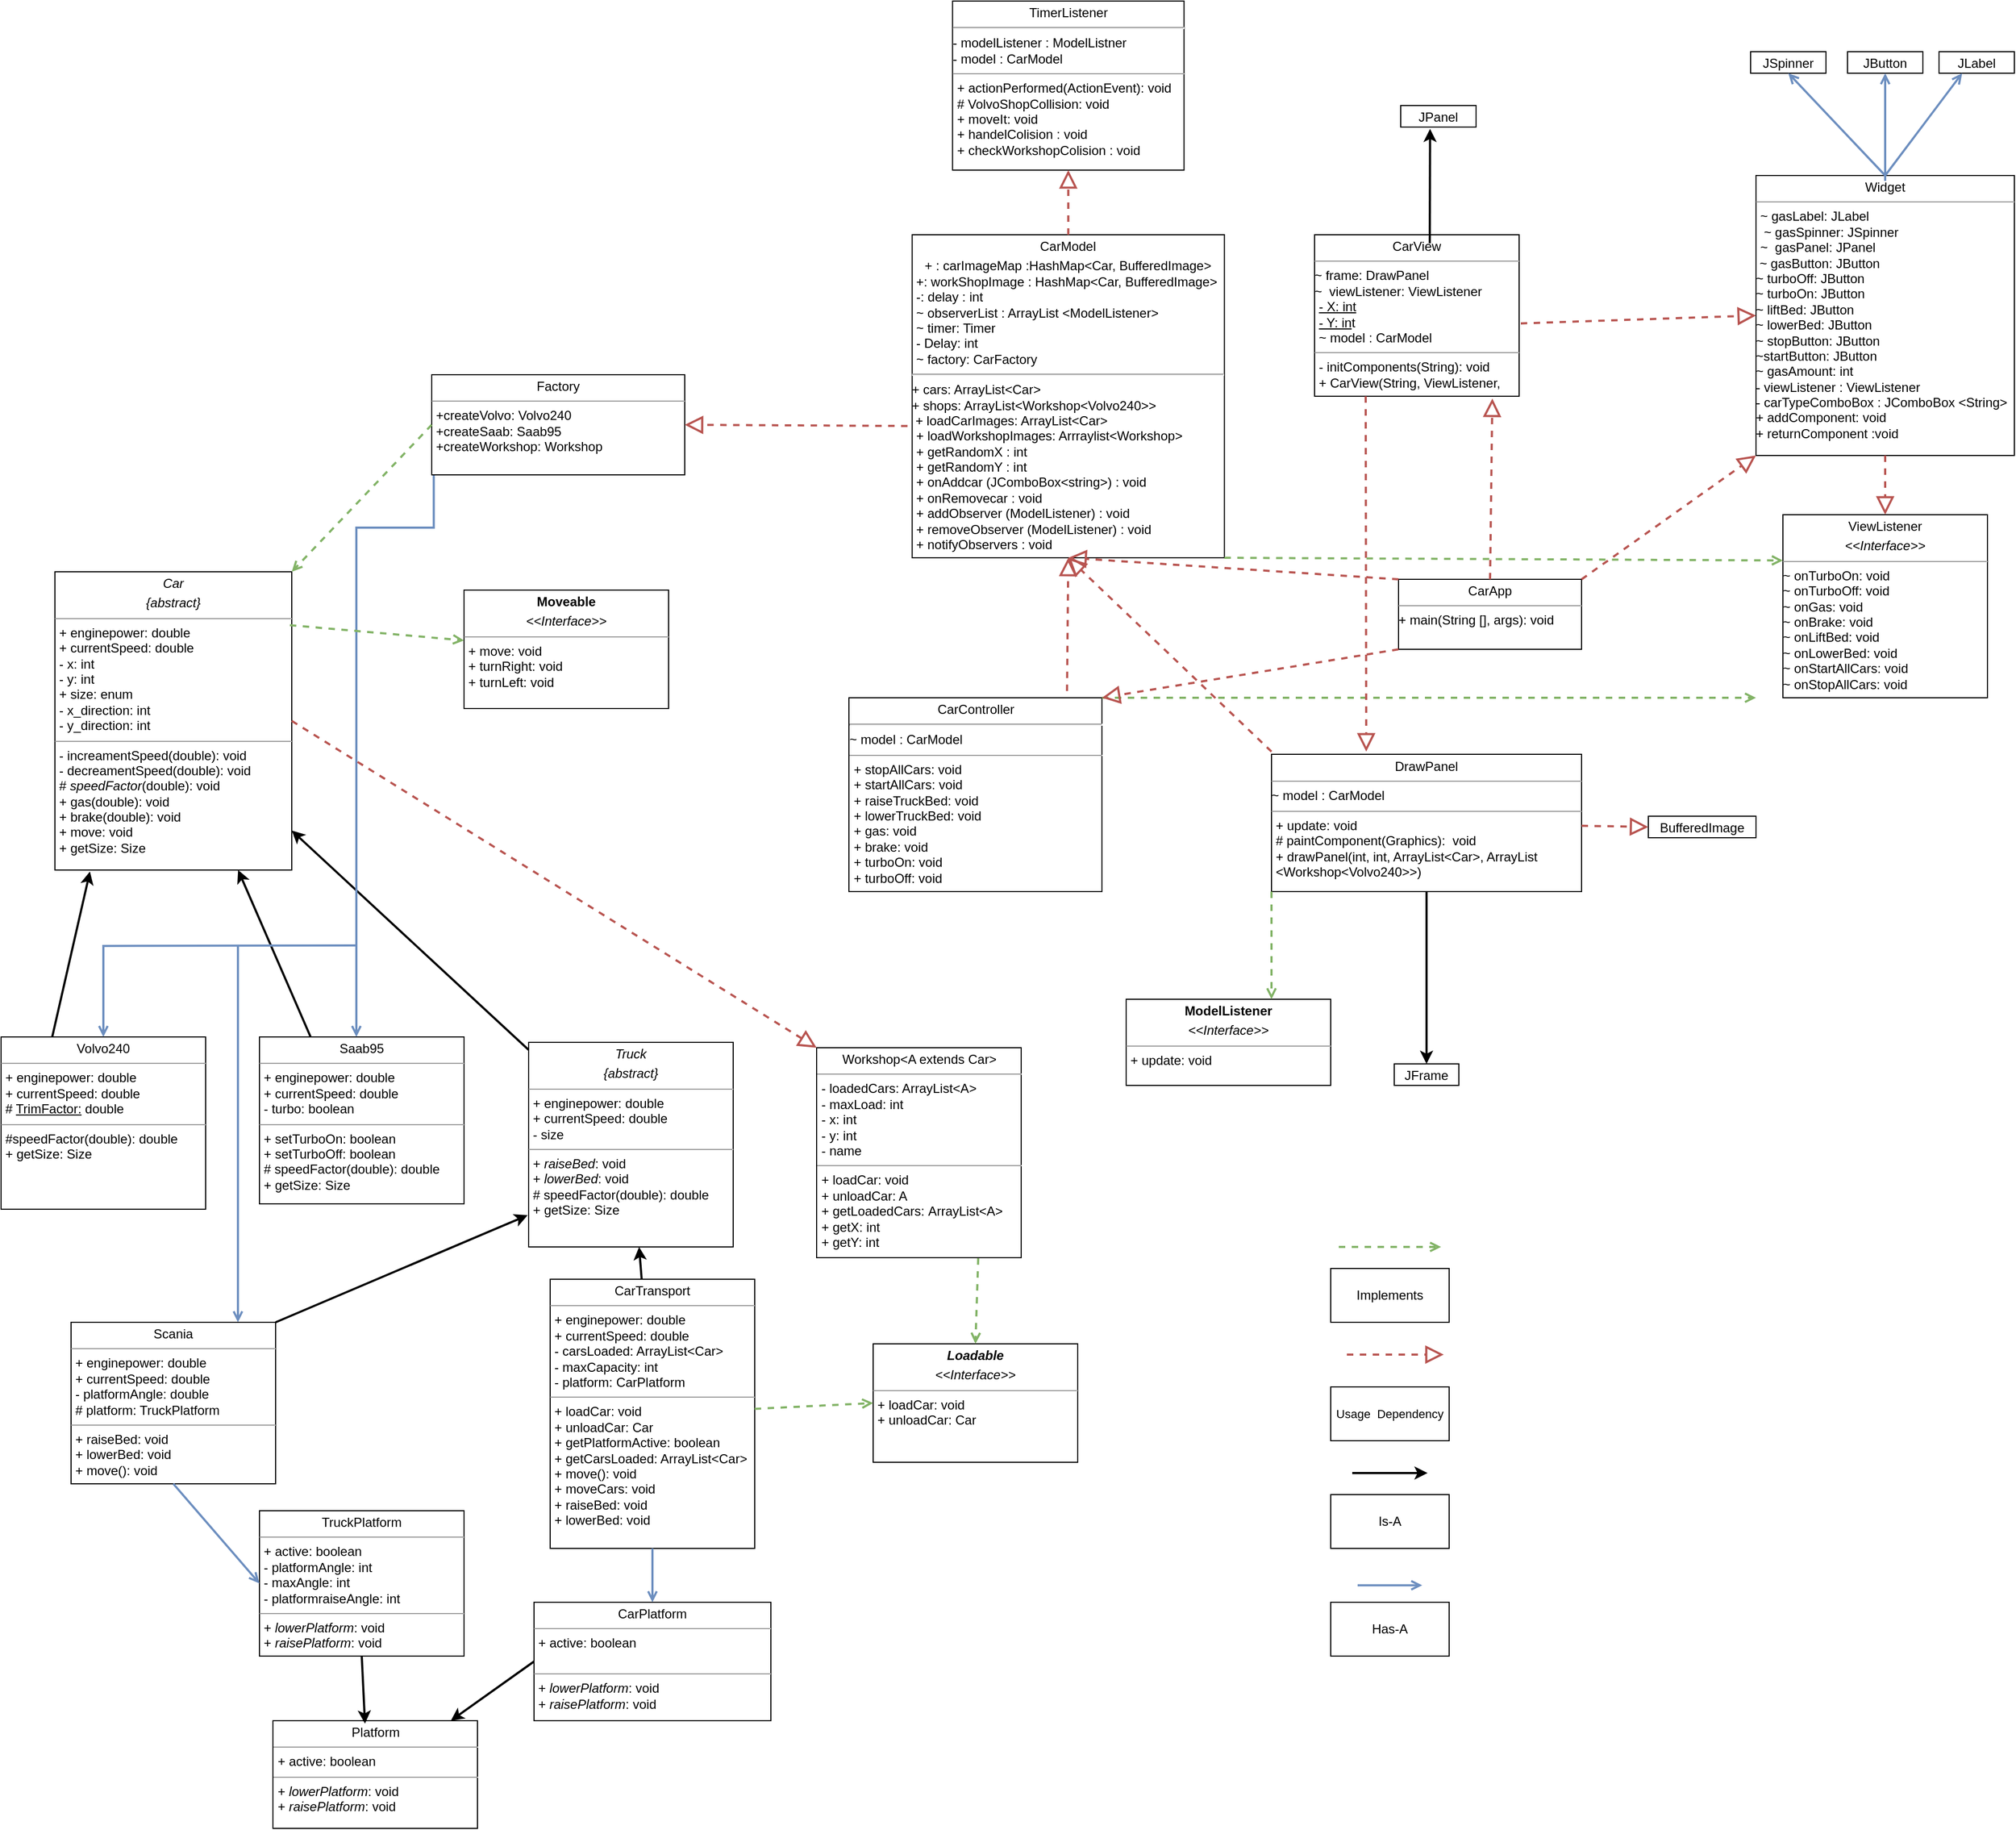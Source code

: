 <mxfile version="23.1.6" type="google">
  <diagram name="Page-1" id="c4acf3e9-155e-7222-9cf6-157b1a14988f">
    <mxGraphModel grid="1" page="1" gridSize="10" guides="1" tooltips="1" connect="1" arrows="1" fold="1" pageScale="1" pageWidth="850" pageHeight="1100" background="none" math="0" shadow="0">
      <root>
        <mxCell id="0" />
        <mxCell id="1" parent="0" />
        <mxCell id="5d2195bd80daf111-36" style="edgeStyle=orthogonalEdgeStyle;rounded=0;html=1;dashed=1;labelBackgroundColor=none;startFill=0;endArrow=open;endFill=0;endSize=10;fontFamily=Verdana;fontSize=10;" edge="1" parent="1">
          <mxGeometry relative="1" as="geometry">
            <Array as="points">
              <mxPoint x="550" y="520" />
            </Array>
            <mxPoint x="490" y="520" as="targetPoint" />
          </mxGeometry>
        </mxCell>
        <mxCell id="5d2195bd80daf111-15" value="&lt;p style=&quot;margin:0px;margin-top:4px;text-align:center;&quot;&gt;&lt;i style=&quot;border-color: var(--border-color);&quot;&gt;&lt;b style=&quot;border-color: var(--border-color);&quot;&gt;Loadable&lt;/b&gt;&lt;/i&gt;&lt;i&gt;&lt;br&gt;&lt;/i&gt;&lt;/p&gt;&lt;p style=&quot;margin:0px;margin-top:4px;text-align:center;&quot;&gt;&lt;i&gt;&amp;lt;&amp;lt;Interface&amp;gt;&amp;gt;&lt;/i&gt;&lt;/p&gt;&lt;hr size=&quot;1&quot;&gt;&lt;p style=&quot;margin:0px;margin-left:4px;&quot;&gt;+ loadCar: void&lt;br&gt;+ unloadCar: Car&lt;/p&gt;" style="verticalAlign=top;align=left;overflow=fill;fontSize=12;fontFamily=Helvetica;html=1;rounded=0;shadow=0;comic=0;labelBackgroundColor=none;strokeWidth=1" vertex="1" parent="1">
          <mxGeometry x="850" y="630" width="190" height="110" as="geometry" />
        </mxCell>
        <mxCell id="5d2195bd80daf111-18" value="&lt;p style=&quot;margin:0px;margin-top:4px;text-align:center;&quot;&gt;&lt;i&gt;Car&lt;/i&gt;&lt;/p&gt;&lt;p style=&quot;margin:0px;margin-top:4px;text-align:center;&quot;&gt;&lt;i&gt;{abstract}&lt;/i&gt;&lt;/p&gt;&lt;hr size=&quot;1&quot;&gt;&lt;p style=&quot;margin:0px;margin-left:4px;&quot;&gt;+ enginepower: double&lt;br&gt;+ currentSpeed: double&lt;/p&gt;&lt;p style=&quot;margin:0px;margin-left:4px;&quot;&gt;- x: int&amp;nbsp;&lt;/p&gt;&lt;p style=&quot;margin:0px;margin-left:4px;&quot;&gt;- y: int&lt;/p&gt;&lt;p style=&quot;margin:0px;margin-left:4px;&quot;&gt;+ size: enum&lt;/p&gt;&lt;p style=&quot;margin:0px;margin-left:4px;&quot;&gt;- x_direction: int&lt;/p&gt;&lt;p style=&quot;margin:0px;margin-left:4px;&quot;&gt;- y_direction: int&amp;nbsp;&lt;/p&gt;&lt;hr size=&quot;1&quot;&gt;&lt;p style=&quot;margin:0px;margin-left:4px;&quot;&gt;- increamentSpeed(double): void&lt;br&gt;- decreamentSpeed(double): void&lt;/p&gt;&lt;p style=&quot;margin:0px;margin-left:4px;&quot;&gt;# &lt;i&gt;speedFactor&lt;/i&gt;(double): void&lt;/p&gt;&lt;p style=&quot;margin:0px;margin-left:4px;&quot;&gt;+ gas(double): void&lt;/p&gt;&lt;p style=&quot;margin:0px;margin-left:4px;&quot;&gt;+ brake(double): void&lt;/p&gt;&lt;p style=&quot;margin:0px;margin-left:4px;&quot;&gt;+ move: void&amp;nbsp;&lt;/p&gt;&lt;p style=&quot;margin:0px;margin-left:4px;&quot;&gt;+ getSize: Size&lt;/p&gt;" style="verticalAlign=top;align=left;overflow=fill;fontSize=12;fontFamily=Helvetica;html=1;rounded=0;shadow=0;comic=0;labelBackgroundColor=none;strokeWidth=1" vertex="1" parent="1">
          <mxGeometry x="90" y="-87" width="220" height="277" as="geometry" />
        </mxCell>
        <mxCell id="5d2195bd80daf111-19" value="&lt;p style=&quot;margin:0px;margin-top:4px;text-align:center;&quot;&gt;&lt;b style=&quot;border-color: var(--border-color);&quot;&gt;Moveable&lt;/b&gt;&lt;i&gt;&lt;br&gt;&lt;/i&gt;&lt;/p&gt;&lt;p style=&quot;margin:0px;margin-top:4px;text-align:center;&quot;&gt;&lt;i&gt;&amp;lt;&amp;lt;Interface&amp;gt;&amp;gt;&lt;/i&gt;&lt;/p&gt;&lt;hr size=&quot;1&quot;&gt;&lt;p style=&quot;margin:0px;margin-left:4px;&quot;&gt;+ move: void&lt;br&gt;+ turnRight: void&lt;/p&gt;&lt;p style=&quot;margin:0px;margin-left:4px;&quot;&gt;+ turnLeft: void&lt;br&gt;&lt;/p&gt;" style="verticalAlign=top;align=left;overflow=fill;fontSize=12;fontFamily=Helvetica;html=1;rounded=0;shadow=0;comic=0;labelBackgroundColor=none;strokeWidth=1" vertex="1" parent="1">
          <mxGeometry x="470" y="-70" width="190" height="110" as="geometry" />
        </mxCell>
        <mxCell id="5d2195bd80daf111-28" style="edgeStyle=orthogonalEdgeStyle;rounded=0;html=1;dashed=1;labelBackgroundColor=none;startFill=0;endArrow=open;endFill=0;endSize=10;fontFamily=Verdana;fontSize=10;" edge="1" parent="1">
          <mxGeometry relative="1" as="geometry">
            <Array as="points">
              <mxPoint x="320" y="490" />
              <mxPoint x="320" y="460" />
            </Array>
            <mxPoint x="250" y="490" as="sourcePoint" />
          </mxGeometry>
        </mxCell>
        <mxCell id="5d2195bd80daf111-29" style="edgeStyle=orthogonalEdgeStyle;rounded=0;html=1;dashed=1;labelBackgroundColor=none;startFill=0;endArrow=open;endFill=0;endSize=10;fontFamily=Verdana;fontSize=10;" edge="1" parent="1">
          <mxGeometry relative="1" as="geometry">
            <mxPoint x="250" y="520" as="sourcePoint" />
          </mxGeometry>
        </mxCell>
        <mxCell id="5d2195bd80daf111-30" style="edgeStyle=orthogonalEdgeStyle;rounded=0;html=1;dashed=1;labelBackgroundColor=none;startFill=0;endArrow=open;endFill=0;endSize=10;fontFamily=Verdana;fontSize=10;" edge="1" parent="1">
          <mxGeometry relative="1" as="geometry">
            <Array as="points">
              <mxPoint x="300" y="580" />
              <mxPoint x="300" y="642" />
            </Array>
            <mxPoint x="250" y="580" as="sourcePoint" />
          </mxGeometry>
        </mxCell>
        <mxCell id="5d2195bd80daf111-31" style="edgeStyle=orthogonalEdgeStyle;rounded=0;html=1;dashed=1;labelBackgroundColor=none;startFill=0;endArrow=open;endFill=0;endSize=10;fontFamily=Verdana;fontSize=10;" edge="1" parent="1">
          <mxGeometry relative="1" as="geometry">
            <Array as="points">
              <mxPoint x="350" y="560" />
              <mxPoint x="350" y="560" />
            </Array>
            <mxPoint x="250" y="560" as="sourcePoint" />
          </mxGeometry>
        </mxCell>
        <mxCell id="5d2195bd80daf111-32" style="edgeStyle=orthogonalEdgeStyle;rounded=0;html=1;dashed=1;labelBackgroundColor=none;startFill=0;endArrow=open;endFill=0;endSize=10;fontFamily=Verdana;fontSize=10;" edge="1" parent="1">
          <mxGeometry relative="1" as="geometry">
            <Array as="points">
              <mxPoint x="170" y="780" />
            </Array>
            <mxPoint x="170" y="590" as="sourcePoint" />
          </mxGeometry>
        </mxCell>
        <mxCell id="5d2195bd80daf111-33" style="edgeStyle=orthogonalEdgeStyle;rounded=0;html=1;dashed=1;labelBackgroundColor=none;startFill=0;endArrow=open;endFill=0;endSize=10;fontFamily=Verdana;fontSize=10;" edge="1" parent="1">
          <mxGeometry relative="1" as="geometry">
            <Array as="points">
              <mxPoint x="140" y="978" />
            </Array>
            <mxPoint x="140" y="590" as="sourcePoint" />
          </mxGeometry>
        </mxCell>
        <mxCell id="5d2195bd80daf111-37" style="edgeStyle=orthogonalEdgeStyle;rounded=0;html=1;dashed=1;labelBackgroundColor=none;startFill=0;endArrow=open;endFill=0;endSize=10;fontFamily=Verdana;fontSize=10;" edge="1" parent="1">
          <mxGeometry relative="1" as="geometry">
            <Array as="points">
              <mxPoint x="570" y="590" />
            </Array>
            <mxPoint x="650" y="590" as="sourcePoint" />
          </mxGeometry>
        </mxCell>
        <mxCell id="BovTCXZvYHQh8eO-tCcy-2" value="&lt;p style=&quot;margin:0px;margin-top:4px;text-align:center;&quot;&gt;Volvo240&lt;/p&gt;&lt;hr size=&quot;1&quot;&gt;&lt;p style=&quot;margin:0px;margin-left:4px;&quot;&gt;+ enginepower: double&lt;br&gt;+ currentSpeed: double&lt;/p&gt;&lt;p style=&quot;margin:0px;margin-left:4px;&quot;&gt;# &lt;u&gt;TrimFactor:&lt;/u&gt;&amp;nbsp;double&lt;/p&gt;&lt;hr size=&quot;1&quot;&gt;&lt;p style=&quot;margin:0px;margin-left:4px;&quot;&gt;#speedFactor(double): double&lt;/p&gt;&lt;p style=&quot;margin:0px;margin-left:4px;&quot;&gt;+ getSize: Size&lt;/p&gt;" style="verticalAlign=top;align=left;overflow=fill;fontSize=12;fontFamily=Helvetica;html=1;rounded=0;shadow=0;comic=0;labelBackgroundColor=none;strokeWidth=1" vertex="1" parent="1">
          <mxGeometry x="40" y="345" width="190" height="160" as="geometry" />
        </mxCell>
        <mxCell id="BovTCXZvYHQh8eO-tCcy-3" value="&lt;p style=&quot;margin:0px;margin-top:4px;text-align:center;&quot;&gt;Saab95&lt;/p&gt;&lt;hr size=&quot;1&quot;&gt;&lt;p style=&quot;margin:0px;margin-left:4px;&quot;&gt;+ enginepower: double&lt;br&gt;+ currentSpeed: double&lt;/p&gt;&lt;p style=&quot;margin:0px;margin-left:4px;&quot;&gt;- turbo: boolean&lt;/p&gt;&lt;hr size=&quot;1&quot;&gt;&lt;p style=&quot;margin:0px;margin-left:4px;&quot;&gt;&lt;span style=&quot;background-color: initial;&quot;&gt;+ setTurboOn: boolean&lt;/span&gt;&lt;br&gt;&lt;/p&gt;&lt;p style=&quot;margin:0px;margin-left:4px;&quot;&gt;+ setTurboOff: boolean&lt;/p&gt;&lt;p style=&quot;margin:0px;margin-left:4px;&quot;&gt;# speedFactor(double): double&lt;/p&gt;&lt;p style=&quot;margin:0px;margin-left:4px;&quot;&gt;+ getSize: Size&amp;nbsp;&lt;/p&gt;&lt;p style=&quot;margin:0px;margin-left:4px;&quot;&gt;&lt;br&gt;&lt;/p&gt;" style="verticalAlign=top;align=left;overflow=fill;fontSize=12;fontFamily=Helvetica;html=1;rounded=0;shadow=0;comic=0;labelBackgroundColor=none;strokeWidth=1" vertex="1" parent="1">
          <mxGeometry x="280" y="345" width="190" height="155" as="geometry" />
        </mxCell>
        <mxCell id="BovTCXZvYHQh8eO-tCcy-4" value="&lt;p style=&quot;margin:0px;margin-top:4px;text-align:center;&quot;&gt;&lt;i&gt;Truck&lt;/i&gt;&lt;/p&gt;&lt;p style=&quot;margin:0px;margin-top:4px;text-align:center;&quot;&gt;&lt;i&gt;{abstract}&lt;/i&gt;&lt;br&gt;&lt;/p&gt;&lt;hr size=&quot;1&quot;&gt;&lt;p style=&quot;margin:0px;margin-left:4px;&quot;&gt;+ enginepower: double&lt;br&gt;+ currentSpeed: double&lt;/p&gt;&lt;p style=&quot;margin:0px;margin-left:4px;&quot;&gt;- size&lt;/p&gt;&lt;hr size=&quot;1&quot;&gt;&lt;p style=&quot;margin:0px;margin-left:4px;&quot;&gt;+ &lt;i&gt;raiseBed&lt;/i&gt;: void&lt;br&gt;&lt;/p&gt;&lt;p style=&quot;margin:0px;margin-left:4px;&quot;&gt;+ &lt;i&gt;lowerBed&lt;/i&gt;: void&lt;/p&gt;&lt;p style=&quot;margin:0px;margin-left:4px;&quot;&gt;# speedFactor(double): double&lt;/p&gt;&lt;p style=&quot;margin:0px;margin-left:4px;&quot;&gt;+ getSize: Size&lt;/p&gt;&lt;p style=&quot;margin:0px;margin-left:4px;&quot;&gt;&lt;br&gt;&lt;/p&gt;" style="verticalAlign=top;align=left;overflow=fill;fontSize=12;fontFamily=Helvetica;html=1;rounded=0;shadow=0;comic=0;labelBackgroundColor=none;strokeWidth=1" vertex="1" parent="1">
          <mxGeometry x="530" y="350" width="190" height="190" as="geometry" />
        </mxCell>
        <mxCell id="BovTCXZvYHQh8eO-tCcy-5" value="&lt;p style=&quot;margin:0px;margin-top:4px;text-align:center;&quot;&gt;Scania&lt;/p&gt;&lt;hr size=&quot;1&quot;&gt;&lt;p style=&quot;margin:0px;margin-left:4px;&quot;&gt;+ enginepower: double&lt;br&gt;+ currentSpeed: double&lt;/p&gt;&lt;p style=&quot;margin:0px;margin-left:4px;&quot;&gt;- platformAngle: double&lt;/p&gt;&lt;p style=&quot;margin:0px;margin-left:4px;&quot;&gt;# platform: TruckPlatform&lt;/p&gt;&lt;hr size=&quot;1&quot;&gt;&lt;p style=&quot;margin:0px;margin-left:4px;&quot;&gt;+ raiseBed: void&lt;/p&gt;&lt;p style=&quot;margin:0px;margin-left:4px;&quot;&gt;+ lowerBed: void&lt;/p&gt;&lt;p style=&quot;margin:0px;margin-left:4px;&quot;&gt;+ move(): void&lt;/p&gt;" style="verticalAlign=top;align=left;overflow=fill;fontSize=12;fontFamily=Helvetica;html=1;rounded=0;shadow=0;comic=0;labelBackgroundColor=none;strokeWidth=1" vertex="1" parent="1">
          <mxGeometry x="105" y="610" width="190" height="150" as="geometry" />
        </mxCell>
        <mxCell id="BovTCXZvYHQh8eO-tCcy-6" value="&lt;p style=&quot;margin:0px;margin-top:4px;text-align:center;&quot;&gt;CarTransport&lt;/p&gt;&lt;hr size=&quot;1&quot;&gt;&lt;p style=&quot;margin:0px;margin-left:4px;&quot;&gt;+ enginepower: double&lt;br&gt;+ currentSpeed: double&lt;/p&gt;&lt;p style=&quot;margin:0px;margin-left:4px;&quot;&gt;- carsLoaded: ArrayList&amp;lt;Car&amp;gt;&lt;/p&gt;&lt;p style=&quot;margin:0px;margin-left:4px;&quot;&gt;- maxCapacity: int&lt;/p&gt;&lt;p style=&quot;margin:0px;margin-left:4px;&quot;&gt;- platform: CarPlatform&lt;/p&gt;&lt;hr size=&quot;1&quot;&gt;&lt;p style=&quot;margin:0px;margin-left:4px;&quot;&gt;&lt;span style=&quot;background-color: initial;&quot;&gt;+ loadCar: void&lt;/span&gt;&lt;br&gt;&lt;/p&gt;&lt;p style=&quot;margin:0px;margin-left:4px;&quot;&gt;+ unloadCar: Car&lt;/p&gt;&lt;p style=&quot;margin:0px;margin-left:4px;&quot;&gt;+ getPlatformActive: boolean&lt;/p&gt;&lt;p style=&quot;margin:0px;margin-left:4px;&quot;&gt;+ getCarsLoaded: ArrayList&amp;lt;Car&amp;gt;&lt;/p&gt;&lt;p style=&quot;margin:0px;margin-left:4px;&quot;&gt;+ move(): void&lt;/p&gt;&lt;p style=&quot;margin:0px;margin-left:4px;&quot;&gt;+ moveCars: void&lt;/p&gt;&lt;p style=&quot;margin:0px;margin-left:4px;&quot;&gt;+ raiseBed: void&lt;/p&gt;&lt;p style=&quot;margin:0px;margin-left:4px;&quot;&gt;+ lowerBed: void&lt;/p&gt;&lt;p style=&quot;margin:0px;margin-left:4px;&quot;&gt;&lt;br&gt;&lt;/p&gt;&lt;p style=&quot;margin:0px;margin-left:4px;&quot;&gt;&lt;br&gt;&lt;/p&gt;&lt;p style=&quot;margin:0px;margin-left:4px;&quot;&gt;&lt;br&gt;&lt;/p&gt;" style="verticalAlign=top;align=left;overflow=fill;fontSize=12;fontFamily=Helvetica;html=1;rounded=0;shadow=0;comic=0;labelBackgroundColor=none;strokeWidth=1" vertex="1" parent="1">
          <mxGeometry x="550" y="570" width="190" height="250" as="geometry" />
        </mxCell>
        <mxCell id="BovTCXZvYHQh8eO-tCcy-7" value="&lt;p style=&quot;margin:0px;margin-top:4px;text-align:center;&quot;&gt;Workshop&amp;lt;A extends Car&amp;gt;&lt;/p&gt;&lt;hr size=&quot;1&quot;&gt;&lt;p style=&quot;margin:0px;margin-left:4px;&quot;&gt;&lt;span style=&quot;background-color: initial;&quot;&gt;- loadedCars: ArrayList&amp;lt;A&amp;gt;&lt;/span&gt;&lt;br&gt;&lt;/p&gt;&lt;p style=&quot;margin:0px;margin-left:4px;&quot;&gt;- maxLoad: int&lt;/p&gt;&lt;p style=&quot;margin:0px;margin-left:4px;&quot;&gt;- x: int&lt;/p&gt;&lt;p style=&quot;margin:0px;margin-left:4px;&quot;&gt;- y: int&lt;/p&gt;&lt;p style=&quot;margin:0px;margin-left:4px;&quot;&gt;- name&lt;/p&gt;&lt;hr size=&quot;1&quot;&gt;&lt;p style=&quot;margin:0px;margin-left:4px;&quot;&gt;+ loadCar: void&lt;br style=&quot;border-color: var(--border-color);&quot;&gt;+ unloadCar: A&amp;nbsp;&lt;br&gt;&lt;/p&gt;&lt;p style=&quot;margin:0px;margin-left:4px;&quot;&gt;+ getLoadedCars:&amp;nbsp;ArrayList&amp;lt;A&amp;gt;&lt;/p&gt;&lt;p style=&quot;margin:0px;margin-left:4px;&quot;&gt;+ getX: int&lt;/p&gt;&lt;p style=&quot;margin:0px;margin-left:4px;&quot;&gt;+ getY: int&amp;nbsp;&lt;/p&gt;&lt;p style=&quot;border-color: var(--border-color); margin: 0px 0px 0px 4px;&quot;&gt;&lt;br style=&quot;border-color: var(--border-color);&quot;&gt;&lt;/p&gt;" style="verticalAlign=top;align=left;overflow=fill;fontSize=12;fontFamily=Helvetica;html=1;rounded=0;shadow=0;comic=0;labelBackgroundColor=none;strokeWidth=1" vertex="1" parent="1">
          <mxGeometry x="797.5" y="355" width="190" height="195" as="geometry" />
        </mxCell>
        <mxCell id="BovTCXZvYHQh8eO-tCcy-8" value="&lt;p style=&quot;margin:0px;margin-top:4px;text-align:center;&quot;&gt;CarController&lt;/p&gt;&lt;hr&gt;~ model : CarModel&lt;br&gt;&lt;hr size=&quot;1&quot;&gt;&lt;p style=&quot;margin:0px;margin-left:4px;&quot;&gt;&lt;/p&gt;&lt;p style=&quot;margin:0px;margin-left:4px;&quot;&gt;+ stopAllCars: void&lt;/p&gt;&lt;p style=&quot;margin:0px;margin-left:4px;&quot;&gt;+ startAllCars: void&lt;/p&gt;&lt;p style=&quot;margin:0px;margin-left:4px;&quot;&gt;+ raiseTruckBed: void&lt;/p&gt;&lt;p style=&quot;margin:0px;margin-left:4px;&quot;&gt;+ lowerTruckBed: void&lt;/p&gt;&lt;p style=&quot;margin:0px;margin-left:4px;&quot;&gt;+ gas: void&lt;/p&gt;&lt;p style=&quot;margin:0px;margin-left:4px;&quot;&gt;+ brake: void&lt;/p&gt;&lt;p style=&quot;margin:0px;margin-left:4px;&quot;&gt;+ turboOn: void&lt;/p&gt;&lt;p style=&quot;margin:0px;margin-left:4px;&quot;&gt;+ turboOff: void&lt;/p&gt;&lt;p style=&quot;margin:0px;margin-left:4px;&quot;&gt;&lt;br&gt;&lt;/p&gt;" style="verticalAlign=top;align=left;overflow=fill;fontSize=12;fontFamily=Helvetica;html=1;rounded=0;shadow=0;comic=0;labelBackgroundColor=none;strokeWidth=1" vertex="1" parent="1">
          <mxGeometry x="827.5" y="30" width="235" height="180" as="geometry" />
        </mxCell>
        <mxCell id="BovTCXZvYHQh8eO-tCcy-9" value="&lt;p style=&quot;margin:0px;margin-top:4px;text-align:center;&quot;&gt;CarView&lt;/p&gt;&lt;hr size=&quot;1&quot;&gt;~ frame: DrawPanel&lt;br&gt;~&amp;nbsp; viewListener: ViewListener&lt;br&gt;&lt;p style=&quot;margin:0px;margin-left:4px;&quot;&gt;&lt;u&gt;&lt;span style=&quot;background-color: initial;&quot;&gt;- X: int&lt;/span&gt;&lt;br&gt;&lt;/u&gt;&lt;/p&gt;&lt;p style=&quot;margin:0px;margin-left:4px;&quot;&gt;&lt;u&gt;- Y: in&lt;/u&gt;t&lt;/p&gt;&lt;p style=&quot;margin:0px;margin-left:4px;&quot;&gt;~ model : CarModel&lt;/p&gt;&lt;hr size=&quot;1&quot;&gt;&lt;p style=&quot;margin:0px;margin-left:4px;&quot;&gt;- initComponents(String): void&amp;nbsp;&lt;br&gt;&lt;/p&gt;&lt;p style=&quot;margin:0px;margin-left:4px;&quot;&gt;+ CarView(String, ViewListener,&amp;nbsp;&lt;/p&gt;&lt;p style=&quot;margin:0px;margin-left:4px;&quot;&gt;&lt;br&gt;&lt;/p&gt;" style="verticalAlign=top;align=left;overflow=fill;fontSize=12;fontFamily=Helvetica;html=1;rounded=0;shadow=0;comic=0;labelBackgroundColor=none;strokeWidth=1" vertex="1" parent="1">
          <mxGeometry x="1260" y="-400" width="190" height="150" as="geometry" />
        </mxCell>
        <mxCell id="BovTCXZvYHQh8eO-tCcy-10" value="&lt;p style=&quot;margin:0px;margin-top:4px;text-align:center;&quot;&gt;DrawPanel&lt;/p&gt;&lt;hr size=&quot;1&quot;&gt;&lt;p style=&quot;margin:0px;margin-left:4px;&quot;&gt;&lt;/p&gt;~ model : CarModel&lt;br&gt;&lt;hr size=&quot;1&quot;&gt;&lt;p style=&quot;margin:0px;margin-left:4px;&quot;&gt;&lt;span style=&quot;background-color: initial;&quot;&gt;+ update: void&lt;/span&gt;&lt;br&gt;&lt;/p&gt;&lt;p style=&quot;margin:0px;margin-left:4px;&quot;&gt;&lt;span style=&quot;background-color: initial;&quot;&gt;# paintComponent(Graphics):&amp;nbsp; void&lt;/span&gt;&lt;br&gt;&lt;/p&gt;&lt;p style=&quot;margin:0px;margin-left:4px;&quot;&gt;+ drawPanel(int, int, ArrayList&amp;lt;Car&amp;gt;, ArrayList&lt;/p&gt;&lt;p style=&quot;margin:0px;margin-left:4px;&quot;&gt;&amp;lt;Workshop&amp;lt;Volvo240&amp;gt;&amp;gt;)&amp;nbsp;&lt;/p&gt;&lt;p style=&quot;margin:0px;margin-left:4px;&quot;&gt;&lt;br&gt;&lt;/p&gt;" style="verticalAlign=top;align=left;overflow=fill;fontSize=12;fontFamily=Helvetica;html=1;rounded=0;shadow=0;comic=0;labelBackgroundColor=none;strokeWidth=1" vertex="1" parent="1">
          <mxGeometry x="1220" y="82.5" width="288" height="127.5" as="geometry" />
        </mxCell>
        <mxCell id="BovTCXZvYHQh8eO-tCcy-11" value="" style="endArrow=classic;html=1;rounded=0;strokeWidth=2;entryX=0.148;entryY=1.005;entryDx=0;entryDy=0;entryPerimeter=0;exitX=0.25;exitY=0;exitDx=0;exitDy=0;" edge="1" parent="1" source="BovTCXZvYHQh8eO-tCcy-2" target="5d2195bd80daf111-18">
          <mxGeometry width="50" height="50" relative="1" as="geometry">
            <mxPoint x="80" y="210" as="sourcePoint" />
            <mxPoint x="250" y="640" as="targetPoint" />
          </mxGeometry>
        </mxCell>
        <mxCell id="BovTCXZvYHQh8eO-tCcy-12" value="" style="endArrow=classic;html=1;rounded=0;strokeWidth=2;" edge="1" parent="1" source="BovTCXZvYHQh8eO-tCcy-4" target="5d2195bd80daf111-18">
          <mxGeometry width="50" height="50" relative="1" as="geometry">
            <mxPoint x="465" y="260" as="sourcePoint" />
            <mxPoint x="420" y="210" as="targetPoint" />
          </mxGeometry>
        </mxCell>
        <mxCell id="BovTCXZvYHQh8eO-tCcy-13" value="" style="endArrow=classic;html=1;rounded=0;strokeWidth=2;exitX=0.25;exitY=0;exitDx=0;exitDy=0;" edge="1" parent="1" source="BovTCXZvYHQh8eO-tCcy-3" target="5d2195bd80daf111-18">
          <mxGeometry width="50" height="50" relative="1" as="geometry">
            <mxPoint x="250" y="240" as="sourcePoint" />
            <mxPoint x="912.5" y="210" as="targetPoint" />
          </mxGeometry>
        </mxCell>
        <mxCell id="BovTCXZvYHQh8eO-tCcy-14" value="" style="endArrow=classic;html=1;rounded=0;strokeWidth=2;" edge="1" parent="1" source="BovTCXZvYHQh8eO-tCcy-6" target="BovTCXZvYHQh8eO-tCcy-4">
          <mxGeometry width="50" height="50" relative="1" as="geometry">
            <mxPoint x="465" y="400" as="sourcePoint" />
            <mxPoint x="620" y="641" as="targetPoint" />
          </mxGeometry>
        </mxCell>
        <mxCell id="BovTCXZvYHQh8eO-tCcy-17" value="" style="endArrow=classic;html=1;rounded=0;strokeWidth=2;entryX=-0.005;entryY=0.845;entryDx=0;entryDy=0;entryPerimeter=0;exitX=1;exitY=0;exitDx=0;exitDy=0;" edge="1" parent="1" source="BovTCXZvYHQh8eO-tCcy-5" target="BovTCXZvYHQh8eO-tCcy-4">
          <mxGeometry width="50" height="50" relative="1" as="geometry">
            <mxPoint x="480" y="620" as="sourcePoint" />
            <mxPoint x="420" y="650" as="targetPoint" />
          </mxGeometry>
        </mxCell>
        <mxCell id="G6mhSTr2Yplr3GK2UGKa-1" value="&lt;p style=&quot;margin:0px;margin-top:4px;text-align:center;&quot;&gt;Platform&lt;/p&gt;&lt;hr size=&quot;1&quot;&gt;&lt;p style=&quot;margin:0px;margin-left:4px;&quot;&gt;+ active: boolean&lt;br&gt;&lt;/p&gt;&lt;hr size=&quot;1&quot;&gt;&lt;p style=&quot;border-color: var(--border-color); margin: 0px 0px 0px 4px;&quot;&gt;+&amp;nbsp;&lt;span style=&quot;border-color: var(--border-color);&quot;&gt;&lt;i&gt;lowerPlatform&lt;/i&gt;&lt;/span&gt;: void&lt;br style=&quot;border-color: var(--border-color);&quot;&gt;&lt;/p&gt;&lt;p style=&quot;border-color: var(--border-color); margin: 0px 0px 0px 4px;&quot;&gt;+&amp;nbsp;&lt;i style=&quot;border-color: var(--border-color);&quot;&gt;raisePlatform&lt;/i&gt;: void&lt;/p&gt;" style="verticalAlign=top;align=left;overflow=fill;fontSize=12;fontFamily=Helvetica;html=1;rounded=0;shadow=0;comic=0;labelBackgroundColor=none;strokeWidth=1" vertex="1" parent="1">
          <mxGeometry x="292.5" y="980" width="190" height="100" as="geometry" />
        </mxCell>
        <mxCell id="G6mhSTr2Yplr3GK2UGKa-2" value="&lt;p style=&quot;margin:0px;margin-top:4px;text-align:center;&quot;&gt;CarPlatform&lt;/p&gt;&lt;hr size=&quot;1&quot;&gt;&lt;p style=&quot;margin:0px;margin-left:4px;&quot;&gt;+ active: boolean&lt;/p&gt;&lt;p style=&quot;margin:0px;margin-left:4px;&quot;&gt;&lt;br&gt;&lt;/p&gt;&lt;hr size=&quot;1&quot;&gt;&lt;p style=&quot;border-color: var(--border-color); margin: 0px 0px 0px 4px;&quot;&gt;+&amp;nbsp;&lt;i style=&quot;border-color: var(--border-color);&quot;&gt;lowerPlatform&lt;/i&gt;: void&lt;br style=&quot;border-color: var(--border-color);&quot;&gt;&lt;/p&gt;&lt;p style=&quot;border-color: var(--border-color); margin: 0px 0px 0px 4px;&quot;&gt;+&amp;nbsp;&lt;i style=&quot;border-color: var(--border-color);&quot;&gt;raisePlatform&lt;/i&gt;: void&lt;/p&gt;&lt;p style=&quot;border-color: var(--border-color); margin: 0px 0px 0px 4px;&quot;&gt;&lt;br&gt;&lt;/p&gt;" style="verticalAlign=top;align=left;overflow=fill;fontSize=12;fontFamily=Helvetica;html=1;rounded=0;shadow=0;comic=0;labelBackgroundColor=none;strokeWidth=1" vertex="1" parent="1">
          <mxGeometry x="535" y="870" width="220" height="110" as="geometry" />
        </mxCell>
        <mxCell id="o4XyJDZ6yWFGgHwKhnjA-1" value="" style="endArrow=classic;html=1;rounded=0;strokeWidth=2;exitX=0;exitY=0.5;exitDx=0;exitDy=0;" edge="1" parent="1" source="G6mhSTr2Yplr3GK2UGKa-2" target="G6mhSTr2Yplr3GK2UGKa-1">
          <mxGeometry width="50" height="50" relative="1" as="geometry">
            <mxPoint x="250" y="810" as="sourcePoint" />
            <mxPoint x="670" y="1030" as="targetPoint" />
          </mxGeometry>
        </mxCell>
        <mxCell id="o4XyJDZ6yWFGgHwKhnjA-2" value="" style="endArrow=classic;html=1;rounded=0;strokeWidth=2;exitX=0.5;exitY=1;exitDx=0;exitDy=0;entryX=0.45;entryY=0.027;entryDx=0;entryDy=0;entryPerimeter=0;" edge="1" parent="1" source="G6mhSTr2Yplr3GK2UGKa-3" target="G6mhSTr2Yplr3GK2UGKa-1">
          <mxGeometry width="50" height="50" relative="1" as="geometry">
            <mxPoint x="160" y="760" as="sourcePoint" />
            <mxPoint x="390" y="940" as="targetPoint" />
          </mxGeometry>
        </mxCell>
        <mxCell id="o4XyJDZ6yWFGgHwKhnjA-6" value="&lt;p style=&quot;margin:0px;margin-top:4px;text-align:center;&quot;&gt;JFrame&lt;/p&gt;" style="verticalAlign=top;align=left;overflow=fill;fontSize=12;fontFamily=Helvetica;html=1;rounded=0;shadow=0;comic=0;labelBackgroundColor=none;strokeWidth=1" vertex="1" parent="1">
          <mxGeometry x="1334" y="370" width="60" height="20" as="geometry" />
        </mxCell>
        <mxCell id="o4XyJDZ6yWFGgHwKhnjA-7" value="&lt;p style=&quot;margin:0px;margin-top:4px;text-align:center;&quot;&gt;JPanel&lt;/p&gt;" style="verticalAlign=top;align=left;overflow=fill;fontSize=12;fontFamily=Helvetica;html=1;rounded=0;shadow=0;comic=0;labelBackgroundColor=none;strokeWidth=1" vertex="1" parent="1">
          <mxGeometry x="1340" y="-520" width="70" height="20" as="geometry" />
        </mxCell>
        <mxCell id="72isT-ChlWh-lRHcJfzr-1" value="&lt;p style=&quot;margin:0px;margin-top:4px;text-align:center;&quot;&gt;JButton&lt;/p&gt;" style="verticalAlign=top;align=left;overflow=fill;fontSize=12;fontFamily=Helvetica;html=1;rounded=0;shadow=0;comic=0;labelBackgroundColor=none;strokeWidth=1" vertex="1" parent="1">
          <mxGeometry x="1755" y="-570" width="70" height="20" as="geometry" />
        </mxCell>
        <mxCell id="72isT-ChlWh-lRHcJfzr-3" value="&lt;p style=&quot;margin:0px;margin-top:4px;text-align:center;&quot;&gt;JLabel&lt;/p&gt;" style="verticalAlign=top;align=left;overflow=fill;fontSize=12;fontFamily=Helvetica;html=1;rounded=0;shadow=0;comic=0;labelBackgroundColor=none;strokeWidth=1" vertex="1" parent="1">
          <mxGeometry x="1840" y="-570" width="70" height="20" as="geometry" />
        </mxCell>
        <mxCell id="72isT-ChlWh-lRHcJfzr-6" value="&lt;p style=&quot;margin:0px;margin-top:4px;text-align:center;&quot;&gt;JSpinner&lt;/p&gt;" style="verticalAlign=top;align=left;overflow=fill;fontSize=12;fontFamily=Helvetica;html=1;rounded=0;shadow=0;comic=0;labelBackgroundColor=none;strokeWidth=1" vertex="1" parent="1">
          <mxGeometry x="1665" y="-570" width="70" height="20" as="geometry" />
        </mxCell>
        <mxCell id="G6mhSTr2Yplr3GK2UGKa-3" value="&lt;p style=&quot;margin:0px;margin-top:4px;text-align:center;&quot;&gt;TruckPlatform&lt;/p&gt;&lt;hr size=&quot;1&quot;&gt;&lt;p style=&quot;margin:0px;margin-left:4px;&quot;&gt;+ active: boolean&lt;/p&gt;&lt;p style=&quot;margin:0px;margin-left:4px;&quot;&gt;- platformAngle: int&lt;/p&gt;&lt;p style=&quot;margin:0px;margin-left:4px;&quot;&gt;- maxAngle: int&lt;/p&gt;&lt;p style=&quot;margin:0px;margin-left:4px;&quot;&gt;- platformraiseAngle: int&lt;/p&gt;&lt;hr size=&quot;1&quot;&gt;&lt;p style=&quot;border-color: var(--border-color); margin: 0px 0px 0px 4px;&quot;&gt;+&amp;nbsp;&lt;i style=&quot;border-color: var(--border-color);&quot;&gt;lowerPlatform&lt;/i&gt;: void&lt;br style=&quot;border-color: var(--border-color);&quot;&gt;&lt;/p&gt;&lt;p style=&quot;border-color: var(--border-color); margin: 0px 0px 0px 4px;&quot;&gt;+&amp;nbsp;&lt;i style=&quot;border-color: var(--border-color);&quot;&gt;raisePlatform&lt;/i&gt;: void&lt;/p&gt;" style="verticalAlign=top;align=left;overflow=fill;fontSize=12;fontFamily=Helvetica;html=1;rounded=0;shadow=0;comic=0;labelBackgroundColor=none;strokeWidth=1" vertex="1" parent="1">
          <mxGeometry x="280" y="785" width="190" height="135" as="geometry" />
        </mxCell>
        <mxCell id="o4XyJDZ6yWFGgHwKhnjA-25" value="" style="endArrow=open;html=1;rounded=0;endFill=0;strokeColor=#6c8ebf;strokeWidth=2;edgeStyle=orthogonalEdgeStyle;fillColor=#dae8fc;exitX=0.008;exitY=0.625;exitDx=0;exitDy=0;exitPerimeter=0;" edge="1" parent="1" source="DqQGBqvitNwA1HLZi4oD-2" target="BovTCXZvYHQh8eO-tCcy-3">
          <mxGeometry width="50" height="50" relative="1" as="geometry">
            <mxPoint x="680" y="205" as="sourcePoint" />
            <mxPoint x="370" y="270" as="targetPoint" />
            <Array as="points">
              <mxPoint x="370" y="-128" />
            </Array>
          </mxGeometry>
        </mxCell>
        <mxCell id="o4XyJDZ6yWFGgHwKhnjA-26" value="" style="endArrow=open;html=1;rounded=0;endFill=0;strokeColor=#6c8ebf;strokeWidth=2;edgeStyle=orthogonalEdgeStyle;fillColor=#dae8fc;" edge="1" parent="1" target="BovTCXZvYHQh8eO-tCcy-2">
          <mxGeometry width="50" height="50" relative="1" as="geometry">
            <mxPoint x="370" y="260" as="sourcePoint" />
            <mxPoint x="130" y="260" as="targetPoint" />
          </mxGeometry>
        </mxCell>
        <mxCell id="o4XyJDZ6yWFGgHwKhnjA-29" value="" style="endArrow=open;html=1;rounded=0;endFill=0;strokeColor=#6c8ebf;strokeWidth=2;fillColor=#dae8fc;" edge="1" parent="1">
          <mxGeometry width="50" height="50" relative="1" as="geometry">
            <mxPoint x="1300" y="854.29" as="sourcePoint" />
            <mxPoint x="1360" y="854.29" as="targetPoint" />
          </mxGeometry>
        </mxCell>
        <mxCell id="o4XyJDZ6yWFGgHwKhnjA-30" value="Has-A" style="html=1;whiteSpace=wrap;" vertex="1" parent="1">
          <mxGeometry x="1275" y="870" width="110" height="50" as="geometry" />
        </mxCell>
        <mxCell id="o4XyJDZ6yWFGgHwKhnjA-31" value="" style="endArrow=classic;html=1;rounded=0;strokeWidth=2;" edge="1" parent="1">
          <mxGeometry width="50" height="50" relative="1" as="geometry">
            <mxPoint x="1295" y="750" as="sourcePoint" />
            <mxPoint x="1365" y="750" as="targetPoint" />
          </mxGeometry>
        </mxCell>
        <mxCell id="o4XyJDZ6yWFGgHwKhnjA-32" value="Is-A" style="html=1;whiteSpace=wrap;" vertex="1" parent="1">
          <mxGeometry x="1275" y="770" width="110" height="50" as="geometry" />
        </mxCell>
        <mxCell id="o4XyJDZ6yWFGgHwKhnjA-33" value="" style="endArrow=block;dashed=1;endFill=0;endSize=12;html=1;rounded=0;fillColor=#f8cecc;strokeColor=#b85450;strokeWidth=2;" edge="1" parent="1">
          <mxGeometry width="160" relative="1" as="geometry">
            <mxPoint x="1290" y="640" as="sourcePoint" />
            <mxPoint x="1380" y="640" as="targetPoint" />
          </mxGeometry>
        </mxCell>
        <mxCell id="o4XyJDZ6yWFGgHwKhnjA-34" value="&lt;font style=&quot;font-size: 11px;&quot;&gt;Usage &amp;nbsp;Dependency&lt;/font&gt;" style="html=1;whiteSpace=wrap;" vertex="1" parent="1">
          <mxGeometry x="1275" y="670" width="110" height="50" as="geometry" />
        </mxCell>
        <mxCell id="o4XyJDZ6yWFGgHwKhnjA-35" value="" style="endArrow=open;html=1;rounded=0;endFill=0;dashed=1;strokeColor=#82b366;strokeWidth=2;fillColor=#d5e8d4;exitX=0.992;exitY=0.179;exitDx=0;exitDy=0;exitPerimeter=0;" edge="1" parent="1" source="5d2195bd80daf111-18" target="5d2195bd80daf111-19">
          <mxGeometry width="50" height="50" relative="1" as="geometry">
            <mxPoint x="820" y="227.5" as="sourcePoint" />
            <mxPoint x="329" y="-124.5" as="targetPoint" />
          </mxGeometry>
        </mxCell>
        <mxCell id="o4XyJDZ6yWFGgHwKhnjA-36" value="" style="endArrow=open;html=1;rounded=0;endFill=0;dashed=1;strokeColor=#82b366;strokeWidth=2;fillColor=#d5e8d4;exitX=0.992;exitY=0.179;exitDx=0;exitDy=0;exitPerimeter=0;" edge="1" parent="1">
          <mxGeometry width="50" height="50" relative="1" as="geometry">
            <mxPoint x="1282.5" y="540" as="sourcePoint" />
            <mxPoint x="1377.5" y="540" as="targetPoint" />
          </mxGeometry>
        </mxCell>
        <mxCell id="o4XyJDZ6yWFGgHwKhnjA-37" value="Implements" style="html=1;whiteSpace=wrap;" vertex="1" parent="1">
          <mxGeometry x="1275" y="560" width="110" height="50" as="geometry" />
        </mxCell>
        <mxCell id="o4XyJDZ6yWFGgHwKhnjA-38" value="" style="endArrow=block;dashed=1;endFill=0;endSize=12;html=1;rounded=0;entryX=0;entryY=0;entryDx=0;entryDy=0;fillColor=#f8cecc;strokeColor=#b85450;strokeWidth=2;exitX=1;exitY=0.5;exitDx=0;exitDy=0;" edge="1" parent="1" source="5d2195bd80daf111-18" target="BovTCXZvYHQh8eO-tCcy-7">
          <mxGeometry width="160" relative="1" as="geometry">
            <mxPoint x="839" y="870" as="sourcePoint" />
            <mxPoint x="1028" y="720" as="targetPoint" />
          </mxGeometry>
        </mxCell>
        <mxCell id="o4XyJDZ6yWFGgHwKhnjA-39" value="" style="endArrow=open;html=1;rounded=0;endFill=0;strokeColor=#6c8ebf;strokeWidth=2;fillColor=#dae8fc;" edge="1" parent="1">
          <mxGeometry width="50" height="50" relative="1" as="geometry">
            <mxPoint x="260" y="260" as="sourcePoint" />
            <mxPoint x="260" y="610" as="targetPoint" />
          </mxGeometry>
        </mxCell>
        <mxCell id="-6VpxjwCAlyPcV6hgzdp-3" value="" style="endArrow=open;html=1;rounded=0;endFill=0;strokeColor=#6c8ebf;strokeWidth=2;fillColor=#dae8fc;exitX=0.5;exitY=1;exitDx=0;exitDy=0;entryX=0;entryY=0.5;entryDx=0;entryDy=0;" edge="1" parent="1" source="BovTCXZvYHQh8eO-tCcy-5" target="G6mhSTr2Yplr3GK2UGKa-3">
          <mxGeometry width="50" height="50" relative="1" as="geometry">
            <mxPoint x="250" y="794.5" as="sourcePoint" />
            <mxPoint x="310" y="794.5" as="targetPoint" />
          </mxGeometry>
        </mxCell>
        <mxCell id="o4XyJDZ6yWFGgHwKhnjA-40" value="" style="endArrow=open;html=1;rounded=0;endFill=0;strokeColor=#6c8ebf;strokeWidth=2;fillColor=#dae8fc;exitX=0.5;exitY=1;exitDx=0;exitDy=0;entryX=0.5;entryY=0;entryDx=0;entryDy=0;" edge="1" parent="1" source="BovTCXZvYHQh8eO-tCcy-6" target="G6mhSTr2Yplr3GK2UGKa-2">
          <mxGeometry width="50" height="50" relative="1" as="geometry">
            <mxPoint x="210" y="770" as="sourcePoint" />
            <mxPoint x="380" y="858" as="targetPoint" />
          </mxGeometry>
        </mxCell>
        <mxCell id="o4XyJDZ6yWFGgHwKhnjA-41" value="" style="endArrow=open;html=1;rounded=0;endFill=0;dashed=1;strokeColor=#82b366;strokeWidth=2;fillColor=#d5e8d4;exitX=0.79;exitY=1.003;exitDx=0;exitDy=0;entryX=0.5;entryY=0;entryDx=0;entryDy=0;exitPerimeter=0;" edge="1" parent="1" source="BovTCXZvYHQh8eO-tCcy-7" target="5d2195bd80daf111-15">
          <mxGeometry width="50" height="50" relative="1" as="geometry">
            <mxPoint x="1107.5" y="549" as="sourcePoint" />
            <mxPoint x="1202.5" y="549" as="targetPoint" />
          </mxGeometry>
        </mxCell>
        <mxCell id="o4XyJDZ6yWFGgHwKhnjA-42" value="" style="endArrow=open;html=1;rounded=0;endFill=0;dashed=1;strokeColor=#82b366;strokeWidth=2;fillColor=#d5e8d4;entryX=0;entryY=0.5;entryDx=0;entryDy=0;" edge="1" parent="1" source="BovTCXZvYHQh8eO-tCcy-6" target="5d2195bd80daf111-15">
          <mxGeometry width="50" height="50" relative="1" as="geometry">
            <mxPoint x="1292.5" y="550" as="sourcePoint" />
            <mxPoint x="1387.5" y="550" as="targetPoint" />
          </mxGeometry>
        </mxCell>
        <mxCell id="o4XyJDZ6yWFGgHwKhnjA-45" value="" style="endArrow=classic;html=1;rounded=0;strokeWidth=2;exitX=0.5;exitY=1;exitDx=0;exitDy=0;" edge="1" parent="1" source="BovTCXZvYHQh8eO-tCcy-10">
          <mxGeometry width="50" height="50" relative="1" as="geometry">
            <mxPoint x="1449" y="160" as="sourcePoint" />
            <mxPoint x="1364" y="370" as="targetPoint" />
          </mxGeometry>
        </mxCell>
        <mxCell id="o4XyJDZ6yWFGgHwKhnjA-46" value="&lt;p style=&quot;margin:0px;margin-top:4px;text-align:center;&quot;&gt;BufferedImage&lt;/p&gt;&lt;p style=&quot;margin:0px;margin-top:4px;text-align:center;&quot;&gt;&lt;br&gt;&lt;/p&gt;" style="verticalAlign=top;align=left;overflow=fill;fontSize=12;fontFamily=Helvetica;html=1;rounded=0;shadow=0;comic=0;labelBackgroundColor=none;strokeWidth=1" vertex="1" parent="1">
          <mxGeometry x="1570" y="140" width="100" height="20" as="geometry" />
        </mxCell>
        <mxCell id="o4XyJDZ6yWFGgHwKhnjA-47" value="" style="endArrow=block;dashed=1;endFill=0;endSize=12;html=1;rounded=0;fillColor=#f8cecc;strokeColor=#b85450;strokeWidth=2;entryX=0;entryY=0.5;entryDx=0;entryDy=0;" edge="1" parent="1" source="BovTCXZvYHQh8eO-tCcy-10" target="o4XyJDZ6yWFGgHwKhnjA-46">
          <mxGeometry width="160" relative="1" as="geometry">
            <mxPoint x="1560" y="120" as="sourcePoint" />
            <mxPoint x="1570" y="-37" as="targetPoint" />
          </mxGeometry>
        </mxCell>
        <mxCell id="DqQGBqvitNwA1HLZi4oD-2" value="&lt;p style=&quot;margin:0px;margin-top:4px;text-align:center;&quot;&gt;Factory&lt;/p&gt;&lt;hr size=&quot;1&quot;&gt;&lt;p style=&quot;margin:0px;margin-left:4px;&quot;&gt;&lt;span style=&quot;background-color: initial;&quot;&gt;+createVolvo: Volvo240&lt;/span&gt;&lt;/p&gt;&lt;p style=&quot;margin:0px;margin-left:4px;&quot;&gt;&lt;span style=&quot;background-color: initial;&quot;&gt;+createSaab: Saab95&lt;/span&gt;&lt;/p&gt;&lt;p style=&quot;margin:0px;margin-left:4px;&quot;&gt;&lt;span style=&quot;background-color: initial;&quot;&gt;+createWorkshop: Workshop&lt;/span&gt;&lt;/p&gt;" style="verticalAlign=top;align=left;overflow=fill;fontSize=12;fontFamily=Helvetica;html=1;rounded=0;shadow=0;comic=0;labelBackgroundColor=none;strokeWidth=1" vertex="1" parent="1">
          <mxGeometry x="440" y="-270" width="235" height="93" as="geometry" />
        </mxCell>
        <mxCell id="DqQGBqvitNwA1HLZi4oD-5" value="&lt;p style=&quot;margin:0px;margin-top:4px;text-align:center;&quot;&gt;CarModel&lt;/p&gt;&lt;p style=&quot;margin:0px;margin-top:4px;text-align:center;&quot;&gt;+ : carImageMap :HashMap&amp;lt;Car, BufferedImage&amp;gt;&lt;/p&gt;&lt;p style=&quot;border-color: var(--border-color); margin: 0px 0px 0px 4px;&quot;&gt;&lt;span style=&quot;background-color: initial;&quot;&gt;+: workShopImage : HashMap&amp;lt;Car, BufferedImage&amp;gt;&lt;/span&gt;&lt;br&gt;&lt;/p&gt;&lt;p style=&quot;border-color: var(--border-color); margin: 0px 0px 0px 4px;&quot;&gt;&lt;span style=&quot;background-color: initial;&quot;&gt;-: delay : int&lt;/span&gt;&lt;/p&gt;&lt;p style=&quot;border-color: var(--border-color); margin: 0px 0px 0px 4px;&quot;&gt;~ observerList : ArrayList &amp;lt;ModelListener&amp;gt;&lt;span style=&quot;background-color: initial;&quot;&gt;&lt;br&gt;&lt;/span&gt;&lt;/p&gt;&lt;p style=&quot;border-color: var(--border-color); margin: 0px 0px 0px 4px;&quot;&gt;~ timer: Timer&lt;br&gt;&lt;/p&gt;&lt;p style=&quot;border-color: var(--border-color); margin: 0px 0px 0px 4px;&quot;&gt;- Delay: int&amp;nbsp;&lt;br&gt;&lt;/p&gt;&lt;p style=&quot;border-color: var(--border-color); margin: 0px 0px 0px 4px;&quot;&gt;~ factory: CarFactory&lt;br&gt;&lt;/p&gt;&lt;hr&gt;+ cars: ArrayList&amp;lt;Car&amp;gt;&lt;br&gt;+ shops: ArrayList&amp;lt;Workshop&amp;lt;Volvo240&amp;gt;&amp;gt;&lt;br&gt;&lt;p style=&quot;border-color: var(--border-color); margin: 0px 0px 0px 4px;&quot;&gt;&lt;/p&gt;&amp;nbsp;&lt;span style=&quot;background-color: initial;&quot;&gt;+ loadCarImages: ArrayList&amp;lt;Car&amp;gt;&lt;/span&gt;&lt;br&gt;&lt;p style=&quot;border-color: var(--border-color); margin: 0px 0px 0px 4px;&quot;&gt;+&amp;nbsp;loadWorkshopImages: Arrraylist&amp;lt;Workshop&amp;gt;&lt;/p&gt;&lt;p style=&quot;border-color: var(--border-color); margin: 0px 0px 0px 4px;&quot;&gt;+ getRandomX : int&lt;/p&gt;&lt;p style=&quot;border-color: var(--border-color); margin: 0px 0px 0px 4px;&quot;&gt;+ getRandomY : int&lt;/p&gt;&lt;p style=&quot;border-color: var(--border-color); margin: 0px 0px 0px 4px;&quot;&gt;+ onAddcar (JComboBox&amp;lt;string&amp;gt;) : void&lt;/p&gt;&lt;p style=&quot;border-color: var(--border-color); margin: 0px 0px 0px 4px;&quot;&gt;+ onRemovecar : void&lt;/p&gt;&lt;p style=&quot;border-color: var(--border-color); margin: 0px 0px 0px 4px;&quot;&gt;+ addObserver (ModelListener) : void&lt;/p&gt;&lt;p style=&quot;border-color: var(--border-color); margin: 0px 0px 0px 4px;&quot;&gt;+ removeObserver (ModelListener) : void&lt;/p&gt;&lt;p style=&quot;border-color: var(--border-color); margin: 0px 0px 0px 4px;&quot;&gt;+ notifyObservers : void&lt;/p&gt;&lt;p style=&quot;margin:0px;margin-left:4px;&quot;&gt;&lt;/p&gt;" style="verticalAlign=top;align=left;overflow=fill;fontSize=12;fontFamily=Helvetica;html=1;rounded=0;shadow=0;comic=0;labelBackgroundColor=none;strokeWidth=1" vertex="1" parent="1">
          <mxGeometry x="886.25" y="-400" width="290" height="300" as="geometry" />
        </mxCell>
        <mxCell id="DqQGBqvitNwA1HLZi4oD-6" value="" style="endArrow=open;html=1;rounded=0;endFill=0;dashed=1;strokeColor=#82b366;strokeWidth=2;fillColor=#d5e8d4;exitX=0;exitY=0.5;exitDx=0;exitDy=0;entryX=1;entryY=0;entryDx=0;entryDy=0;" edge="1" parent="1" source="DqQGBqvitNwA1HLZi4oD-2" target="5d2195bd80daf111-18">
          <mxGeometry width="50" height="50" relative="1" as="geometry">
            <mxPoint x="468.95" y="-141" as="sourcePoint" />
            <mxPoint x="468.95" y="-87" as="targetPoint" />
          </mxGeometry>
        </mxCell>
        <mxCell id="tSkDn1wyvx8tVfVgZzTj-5" value="" style="endArrow=block;dashed=1;endFill=0;endSize=12;html=1;rounded=0;fillColor=#f8cecc;strokeColor=#b85450;strokeWidth=2;entryX=1;entryY=0.5;entryDx=0;entryDy=0;exitX=-0.015;exitY=0.592;exitDx=0;exitDy=0;exitPerimeter=0;" edge="1" parent="1" source="DqQGBqvitNwA1HLZi4oD-5" target="DqQGBqvitNwA1HLZi4oD-2">
          <mxGeometry width="160" relative="1" as="geometry">
            <mxPoint x="910" y="-230" as="sourcePoint" />
            <mxPoint x="1150" y="20" as="targetPoint" />
          </mxGeometry>
        </mxCell>
        <mxCell id="DqQGBqvitNwA1HLZi4oD-8" value="&lt;p style=&quot;margin:0px;margin-top:4px;text-align:center;&quot;&gt;ViewListener&lt;/p&gt;&lt;p style=&quot;margin:0px;margin-top:4px;text-align:center;&quot;&gt;&lt;i style=&quot;border-color: var(--border-color);&quot;&gt;&amp;lt;&amp;lt;Interface&amp;gt;&amp;gt;&lt;/i&gt;&lt;br&gt;&lt;/p&gt;&lt;hr size=&quot;1&quot;&gt;~&amp;nbsp;&lt;span style=&quot;background-color: initial;&quot;&gt;onTurboOn: void&lt;/span&gt;&lt;br&gt;~&amp;nbsp;&lt;span style=&quot;background-color: initial;&quot;&gt;onTurboOff: void&lt;/span&gt;&lt;br&gt;~&amp;nbsp;&lt;span style=&quot;background-color: initial;&quot;&gt;onGas: void&lt;/span&gt;&lt;br&gt;~&amp;nbsp;&lt;span style=&quot;background-color: initial;&quot;&gt;onBrake: void&lt;/span&gt;&lt;br&gt;~&amp;nbsp;&lt;span style=&quot;background-color: initial;&quot;&gt;onLiftBed: void&lt;/span&gt;&lt;br&gt;~&amp;nbsp;&lt;span style=&quot;background-color: initial;&quot;&gt;onLowerBed: void&lt;/span&gt;&lt;br&gt;~&amp;nbsp;&lt;span style=&quot;background-color: initial;&quot;&gt;onStartAllCars: void&lt;/span&gt;&lt;br&gt;~&amp;nbsp;&lt;span style=&quot;background-color: initial;&quot;&gt;onStopAllCars: void&lt;/span&gt;" style="verticalAlign=top;align=left;overflow=fill;fontSize=12;fontFamily=Helvetica;html=1;rounded=0;shadow=0;comic=0;labelBackgroundColor=none;strokeWidth=1" vertex="1" parent="1">
          <mxGeometry x="1695" y="-140" width="190" height="170" as="geometry" />
        </mxCell>
        <mxCell id="IhKOxY-cwk5jZRTICTOu-1" value="&lt;p style=&quot;margin:0px;margin-top:4px;text-align:center;&quot;&gt;TimerListener&lt;/p&gt;&lt;hr&gt;- modelListener : ModelListner&lt;br&gt;- model : CarModel&lt;br&gt;&lt;hr size=&quot;1&quot;&gt;&lt;p style=&quot;margin:0px;margin-left:4px;&quot;&gt;+ actionPerformed(ActionEvent): void&lt;/p&gt;&lt;p style=&quot;margin:0px;margin-left:4px;&quot;&gt;# VolvoShopCollision: void&lt;/p&gt;&lt;p style=&quot;margin:0px;margin-left:4px;&quot;&gt;+ moveIt: void&lt;/p&gt;&lt;p style=&quot;margin:0px;margin-left:4px;&quot;&gt;+ handelColision : void&lt;/p&gt;&lt;p style=&quot;margin:0px;margin-left:4px;&quot;&gt;+ checkWorkshopColision : void&lt;/p&gt;" style="verticalAlign=top;align=left;overflow=fill;fontSize=12;fontFamily=Helvetica;html=1;rounded=0;shadow=0;comic=0;labelBackgroundColor=none;strokeWidth=1" vertex="1" parent="1">
          <mxGeometry x="923.75" y="-617" width="215" height="157" as="geometry" />
        </mxCell>
        <mxCell id="hjahqjby427GPEr5TeGF-1" value="" style="endArrow=open;html=1;rounded=0;endFill=0;dashed=1;strokeColor=#82b366;strokeWidth=2;fillColor=#d5e8d4;exitX=1;exitY=0;exitDx=0;exitDy=0;" edge="1" parent="1" source="BovTCXZvYHQh8eO-tCcy-8">
          <mxGeometry width="50" height="50" relative="1" as="geometry">
            <mxPoint x="1040" y="80.96" as="sourcePoint" />
            <mxPoint x="1670" y="30" as="targetPoint" />
          </mxGeometry>
        </mxCell>
        <mxCell id="yxaKHNAZ0DlgktAPUHoR-9" value="&lt;p style=&quot;margin:0px;margin-top:4px;text-align:center;&quot;&gt;Widget&lt;/p&gt;&lt;hr size=&quot;1&quot;&gt;&lt;div&gt;&lt;p style=&quot;border-color: var(--border-color); margin: 0px 0px 0px 4px;&quot;&gt;~ gasLabel: JLabel&lt;br style=&quot;border-color: var(--border-color);&quot;&gt;&lt;/p&gt;&lt;p style=&quot;border-color: var(--border-color); margin: 0px 0px 0px 4px;&quot;&gt;&amp;nbsp;~ gasSpinner: JSpinner&lt;br style=&quot;border-color: var(--border-color);&quot;&gt;&lt;/p&gt;&lt;p style=&quot;border-color: var(--border-color); margin: 0px 0px 0px 4px;&quot;&gt;~&amp;nbsp; gasPanel: JPanel&lt;br style=&quot;border-color: var(--border-color);&quot;&gt;&lt;/p&gt;&amp;nbsp;~ gasButton: JButton&lt;br style=&quot;border-color: var(--border-color);&quot;&gt;~ turboOff: JButton&lt;br style=&quot;border-color: var(--border-color);&quot;&gt;~ turboOn: JButton&lt;br style=&quot;border-color: var(--border-color);&quot;&gt;~ liftBed: JButton&lt;br style=&quot;border-color: var(--border-color);&quot;&gt;~ lowerBed: JButton&lt;br style=&quot;border-color: var(--border-color);&quot;&gt;~ stopButton: JButton&lt;br style=&quot;border-color: var(--border-color);&quot;&gt;~startButton: JButton&lt;br style=&quot;border-color: var(--border-color);&quot;&gt;~ gasAmount: int&lt;br&gt;&lt;/div&gt;&lt;div&gt;- viewListener : ViewListener&lt;/div&gt;&lt;div&gt;- carTypeComboBox : JComboBox &amp;lt;String&amp;gt;&lt;/div&gt;&lt;div&gt;+ addComponent: void&lt;/div&gt;&lt;div&gt;+ returnComponent :void&lt;/div&gt;&lt;div&gt;&lt;br&gt;&lt;/div&gt;" style="verticalAlign=top;align=left;overflow=fill;fontSize=12;fontFamily=Helvetica;html=1;rounded=0;shadow=0;comic=0;labelBackgroundColor=none;strokeWidth=1" vertex="1" parent="1">
          <mxGeometry x="1670" y="-455" width="240" height="260" as="geometry" />
        </mxCell>
        <mxCell id="yxaKHNAZ0DlgktAPUHoR-12" value="" style="endArrow=open;html=1;rounded=0;endFill=0;strokeColor=#6c8ebf;strokeWidth=2;entryX=0.5;entryY=1;entryDx=0;entryDy=0;fillColor=#dae8fc;exitX=0.5;exitY=0;exitDx=0;exitDy=0;" edge="1" parent="1" source="yxaKHNAZ0DlgktAPUHoR-9" target="72isT-ChlWh-lRHcJfzr-6">
          <mxGeometry width="50" height="50" relative="1" as="geometry">
            <mxPoint x="1680" y="-457" as="sourcePoint" />
            <mxPoint x="1938" y="-610" as="targetPoint" />
          </mxGeometry>
        </mxCell>
        <mxCell id="yxaKHNAZ0DlgktAPUHoR-13" value="" style="endArrow=open;html=1;rounded=0;endFill=0;strokeColor=#6c8ebf;strokeWidth=2;entryX=0.5;entryY=1;entryDx=0;entryDy=0;fillColor=#dae8fc;" edge="1" parent="1" target="72isT-ChlWh-lRHcJfzr-1">
          <mxGeometry width="50" height="50" relative="1" as="geometry">
            <mxPoint x="1790" y="-450" as="sourcePoint" />
            <mxPoint x="1770" y="-550" as="targetPoint" />
          </mxGeometry>
        </mxCell>
        <mxCell id="yxaKHNAZ0DlgktAPUHoR-14" value="" style="endArrow=open;html=1;rounded=0;endFill=0;strokeColor=#6c8ebf;strokeWidth=2;entryX=0.5;entryY=1;entryDx=0;entryDy=0;fillColor=#dae8fc;exitX=0.5;exitY=0;exitDx=0;exitDy=0;" edge="1" parent="1" source="yxaKHNAZ0DlgktAPUHoR-9">
          <mxGeometry width="50" height="50" relative="1" as="geometry">
            <mxPoint x="1863.5" y="-460" as="sourcePoint" />
            <mxPoint x="1861.5" y="-550" as="targetPoint" />
          </mxGeometry>
        </mxCell>
        <mxCell id="yxaKHNAZ0DlgktAPUHoR-15" value="" style="endArrow=block;dashed=1;endFill=0;endSize=12;html=1;rounded=0;fillColor=#f8cecc;strokeColor=#b85450;strokeWidth=2;exitX=0.5;exitY=1;exitDx=0;exitDy=0;" edge="1" parent="1" target="DqQGBqvitNwA1HLZi4oD-8" source="yxaKHNAZ0DlgktAPUHoR-9">
          <mxGeometry width="160" relative="1" as="geometry">
            <mxPoint x="1770" y="-260" as="sourcePoint" />
            <mxPoint x="1932" y="-300" as="targetPoint" />
          </mxGeometry>
        </mxCell>
        <mxCell id="yxaKHNAZ0DlgktAPUHoR-30" value="" style="endArrow=block;dashed=1;endFill=0;endSize=12;html=1;rounded=0;fillColor=#f8cecc;strokeColor=#b85450;strokeWidth=2;exitX=0.862;exitY=-0.035;exitDx=0;exitDy=0;exitPerimeter=0;entryX=0.5;entryY=1;entryDx=0;entryDy=0;" edge="1" parent="1" source="BovTCXZvYHQh8eO-tCcy-8" target="DqQGBqvitNwA1HLZi4oD-5">
          <mxGeometry width="160" relative="1" as="geometry">
            <mxPoint x="850" y="-130" as="sourcePoint" />
            <mxPoint x="787" y="-130" as="targetPoint" />
          </mxGeometry>
        </mxCell>
        <mxCell id="yxaKHNAZ0DlgktAPUHoR-31" value="" style="endArrow=block;dashed=1;endFill=0;endSize=12;html=1;rounded=0;fillColor=#f8cecc;strokeColor=#b85450;strokeWidth=2;exitX=0.5;exitY=0;exitDx=0;exitDy=0;" edge="1" parent="1" source="DqQGBqvitNwA1HLZi4oD-5" target="IhKOxY-cwk5jZRTICTOu-1">
          <mxGeometry width="160" relative="1" as="geometry">
            <mxPoint x="950" y="-360" as="sourcePoint" />
            <mxPoint x="1090" y="-200.5" as="targetPoint" />
          </mxGeometry>
        </mxCell>
        <mxCell id="yxaKHNAZ0DlgktAPUHoR-34" value="" style="endArrow=block;dashed=1;endFill=0;endSize=12;html=1;rounded=0;fillColor=#f8cecc;strokeColor=#b85450;strokeWidth=2;exitX=0.25;exitY=1;exitDx=0;exitDy=0;" edge="1" parent="1" source="BovTCXZvYHQh8eO-tCcy-9">
          <mxGeometry width="160" relative="1" as="geometry">
            <mxPoint x="1080" y="-14.62" as="sourcePoint" />
            <mxPoint x="1308" y="80" as="targetPoint" />
          </mxGeometry>
        </mxCell>
        <mxCell id="yxaKHNAZ0DlgktAPUHoR-35" value="&lt;p style=&quot;margin:0px;margin-top:4px;text-align:center;&quot;&gt;CarApp&lt;/p&gt;&lt;hr size=&quot;1&quot;&gt;+ main(String [], args): void&amp;nbsp;&lt;br&gt;&lt;br&gt;&lt;br&gt;&lt;p style=&quot;margin:0px;margin-left:4px;&quot;&gt;&lt;/p&gt;" style="verticalAlign=top;align=left;overflow=fill;fontSize=12;fontFamily=Helvetica;html=1;rounded=0;shadow=0;comic=0;labelBackgroundColor=none;strokeWidth=1" vertex="1" parent="1">
          <mxGeometry x="1338" y="-80" width="170" height="65" as="geometry" />
        </mxCell>
        <mxCell id="yxaKHNAZ0DlgktAPUHoR-36" value="" style="endArrow=block;dashed=1;endFill=0;endSize=12;html=1;rounded=0;fillColor=#f8cecc;strokeColor=#b85450;strokeWidth=2;entryX=0;entryY=0.5;entryDx=0;entryDy=0;exitX=1.008;exitY=0.549;exitDx=0;exitDy=0;exitPerimeter=0;" edge="1" parent="1" source="BovTCXZvYHQh8eO-tCcy-9" target="yxaKHNAZ0DlgktAPUHoR-9">
          <mxGeometry width="160" relative="1" as="geometry">
            <mxPoint x="1420" y="-210" as="sourcePoint" />
            <mxPoint x="1492" y="-181" as="targetPoint" />
          </mxGeometry>
        </mxCell>
        <mxCell id="yxaKHNAZ0DlgktAPUHoR-37" value="" style="endArrow=classic;html=1;rounded=0;strokeWidth=2;exitX=0.25;exitY=0;exitDx=0;exitDy=0;entryX=0.39;entryY=1.083;entryDx=0;entryDy=0;entryPerimeter=0;" edge="1" parent="1" target="o4XyJDZ6yWFGgHwKhnjA-7">
          <mxGeometry width="50" height="50" relative="1" as="geometry">
            <mxPoint x="1367" y="-392" as="sourcePoint" />
            <mxPoint x="1385" y="-520" as="targetPoint" />
          </mxGeometry>
        </mxCell>
        <mxCell id="yxaKHNAZ0DlgktAPUHoR-43" value="" style="endArrow=block;dashed=1;endFill=0;endSize=12;html=1;rounded=0;fillColor=#f8cecc;strokeColor=#b85450;strokeWidth=2;exitX=0;exitY=0;exitDx=0;exitDy=0;entryX=0.5;entryY=1;entryDx=0;entryDy=0;" edge="1" parent="1" source="yxaKHNAZ0DlgktAPUHoR-35" target="DqQGBqvitNwA1HLZi4oD-5">
          <mxGeometry width="160" relative="1" as="geometry">
            <mxPoint x="820" y="-380" as="sourcePoint" />
            <mxPoint x="1031" y="-230" as="targetPoint" />
          </mxGeometry>
        </mxCell>
        <mxCell id="yKPpbSKZXOLiYvWaupes-3" value="" style="endArrow=block;dashed=1;endFill=0;endSize=12;html=1;rounded=0;fillColor=#f8cecc;strokeColor=#b85450;strokeWidth=2;exitX=0.5;exitY=0;exitDx=0;exitDy=0;entryX=0.869;entryY=1.014;entryDx=0;entryDy=0;entryPerimeter=0;" edge="1" parent="1" source="yxaKHNAZ0DlgktAPUHoR-35" target="BovTCXZvYHQh8eO-tCcy-9">
          <mxGeometry width="160" relative="1" as="geometry">
            <mxPoint x="1232" y="-130" as="sourcePoint" />
            <mxPoint x="1098" y="-230" as="targetPoint" />
          </mxGeometry>
        </mxCell>
        <mxCell id="yKPpbSKZXOLiYvWaupes-4" value="" style="endArrow=block;dashed=1;endFill=0;endSize=12;html=1;rounded=0;fillColor=#f8cecc;strokeColor=#b85450;strokeWidth=2;exitX=1;exitY=0;exitDx=0;exitDy=0;entryX=0;entryY=1;entryDx=0;entryDy=0;" edge="1" parent="1" source="yxaKHNAZ0DlgktAPUHoR-35" target="yxaKHNAZ0DlgktAPUHoR-9">
          <mxGeometry width="160" relative="1" as="geometry">
            <mxPoint x="1185" y="-110" as="sourcePoint" />
            <mxPoint x="1051" y="-210" as="targetPoint" />
          </mxGeometry>
        </mxCell>
        <mxCell id="yKPpbSKZXOLiYvWaupes-5" value="" style="endArrow=block;dashed=1;endFill=0;endSize=12;html=1;rounded=0;fillColor=#f8cecc;strokeColor=#b85450;strokeWidth=2;exitX=0;exitY=1;exitDx=0;exitDy=0;entryX=1;entryY=0;entryDx=0;entryDy=0;" edge="1" parent="1" source="yxaKHNAZ0DlgktAPUHoR-35" target="BovTCXZvYHQh8eO-tCcy-8">
          <mxGeometry width="160" relative="1" as="geometry">
            <mxPoint x="1195" y="-100" as="sourcePoint" />
            <mxPoint x="1061" y="-200" as="targetPoint" />
          </mxGeometry>
        </mxCell>
        <mxCell id="yKPpbSKZXOLiYvWaupes-6" value="" style="endArrow=open;html=1;rounded=0;endFill=0;dashed=1;strokeColor=#82b366;strokeWidth=2;fillColor=#d5e8d4;exitX=1;exitY=1;exitDx=0;exitDy=0;entryX=0;entryY=0.25;entryDx=0;entryDy=0;" edge="1" parent="1" source="DqQGBqvitNwA1HLZi4oD-5" target="DqQGBqvitNwA1HLZi4oD-8">
          <mxGeometry width="50" height="50" relative="1" as="geometry">
            <mxPoint x="1040" y="-4" as="sourcePoint" />
            <mxPoint x="1664" as="targetPoint" />
          </mxGeometry>
        </mxCell>
        <mxCell id="yKPpbSKZXOLiYvWaupes-7" value="&lt;p style=&quot;margin:0px;margin-top:4px;text-align:center;&quot;&gt;&lt;b style=&quot;border-color: var(--border-color);&quot;&gt;ModelListener&lt;/b&gt;&lt;i&gt;&lt;br&gt;&lt;/i&gt;&lt;/p&gt;&lt;p style=&quot;margin:0px;margin-top:4px;text-align:center;&quot;&gt;&lt;i&gt;&amp;lt;&amp;lt;Interface&amp;gt;&amp;gt;&lt;/i&gt;&lt;/p&gt;&lt;hr size=&quot;1&quot;&gt;&lt;p style=&quot;margin:0px;margin-left:4px;&quot;&gt;+ update: void&lt;br&gt;&lt;br&gt;&lt;/p&gt;" style="verticalAlign=top;align=left;overflow=fill;fontSize=12;fontFamily=Helvetica;html=1;rounded=0;shadow=0;comic=0;labelBackgroundColor=none;strokeWidth=1" vertex="1" parent="1">
          <mxGeometry x="1085" y="310" width="190" height="80" as="geometry" />
        </mxCell>
        <mxCell id="yKPpbSKZXOLiYvWaupes-8" value="" style="endArrow=open;html=1;rounded=0;endFill=0;dashed=1;strokeColor=#82b366;strokeWidth=2;fillColor=#d5e8d4;exitX=0;exitY=1;exitDx=0;exitDy=0;" edge="1" parent="1" source="BovTCXZvYHQh8eO-tCcy-10">
          <mxGeometry width="50" height="50" relative="1" as="geometry">
            <mxPoint x="740" y="-376" as="sourcePoint" />
            <mxPoint x="1220" y="310" as="targetPoint" />
          </mxGeometry>
        </mxCell>
        <mxCell id="yKPpbSKZXOLiYvWaupes-12" value="" style="endArrow=block;dashed=1;endFill=0;endSize=12;html=1;rounded=0;fillColor=#f8cecc;strokeColor=#b85450;strokeWidth=2;entryX=0.5;entryY=1;entryDx=0;entryDy=0;" edge="1" parent="1" target="DqQGBqvitNwA1HLZi4oD-5">
          <mxGeometry width="160" relative="1" as="geometry">
            <mxPoint x="1220" y="80" as="sourcePoint" />
            <mxPoint x="1073" y="40" as="targetPoint" />
          </mxGeometry>
        </mxCell>
      </root>
    </mxGraphModel>
  </diagram>
</mxfile>
